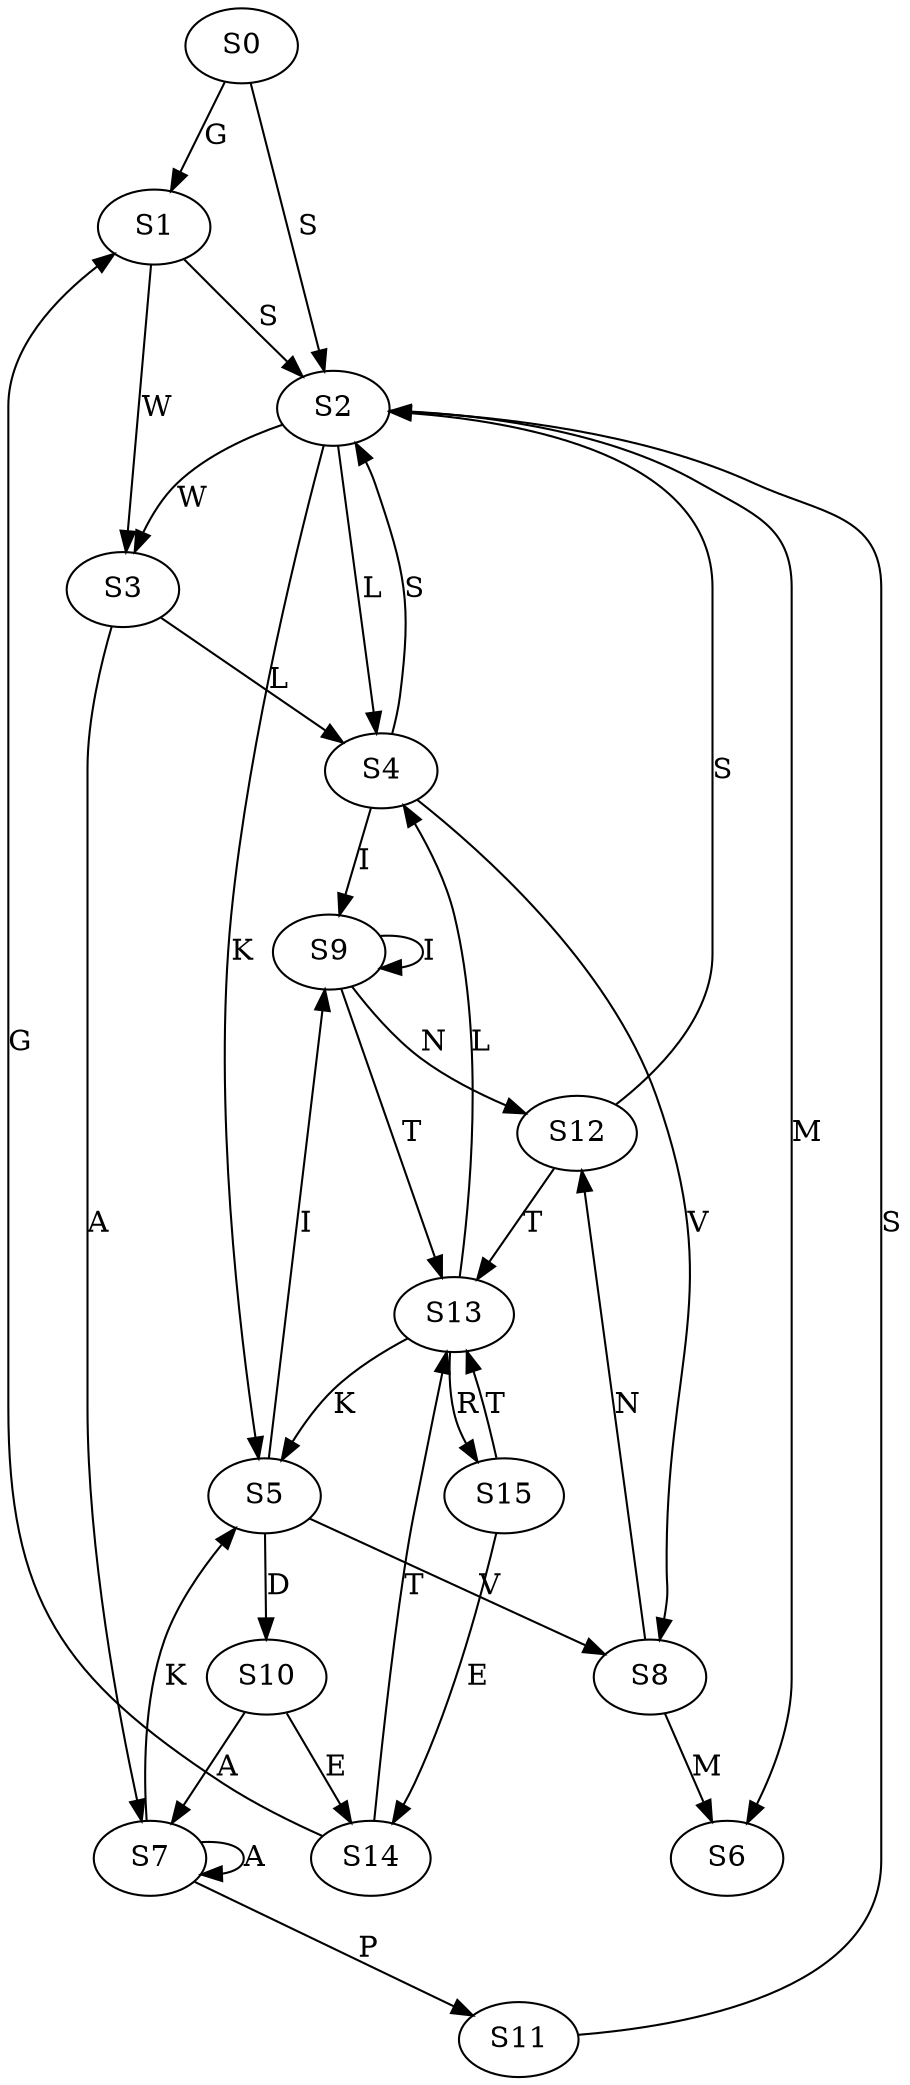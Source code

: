 strict digraph  {
	S0 -> S1 [ label = G ];
	S0 -> S2 [ label = S ];
	S1 -> S3 [ label = W ];
	S1 -> S2 [ label = S ];
	S2 -> S4 [ label = L ];
	S2 -> S5 [ label = K ];
	S2 -> S6 [ label = M ];
	S2 -> S3 [ label = W ];
	S3 -> S7 [ label = A ];
	S3 -> S4 [ label = L ];
	S4 -> S8 [ label = V ];
	S4 -> S2 [ label = S ];
	S4 -> S9 [ label = I ];
	S5 -> S10 [ label = D ];
	S5 -> S8 [ label = V ];
	S5 -> S9 [ label = I ];
	S7 -> S11 [ label = P ];
	S7 -> S5 [ label = K ];
	S7 -> S7 [ label = A ];
	S8 -> S6 [ label = M ];
	S8 -> S12 [ label = N ];
	S9 -> S12 [ label = N ];
	S9 -> S13 [ label = T ];
	S9 -> S9 [ label = I ];
	S10 -> S7 [ label = A ];
	S10 -> S14 [ label = E ];
	S11 -> S2 [ label = S ];
	S12 -> S13 [ label = T ];
	S12 -> S2 [ label = S ];
	S13 -> S5 [ label = K ];
	S13 -> S4 [ label = L ];
	S13 -> S15 [ label = R ];
	S14 -> S1 [ label = G ];
	S14 -> S13 [ label = T ];
	S15 -> S13 [ label = T ];
	S15 -> S14 [ label = E ];
}
